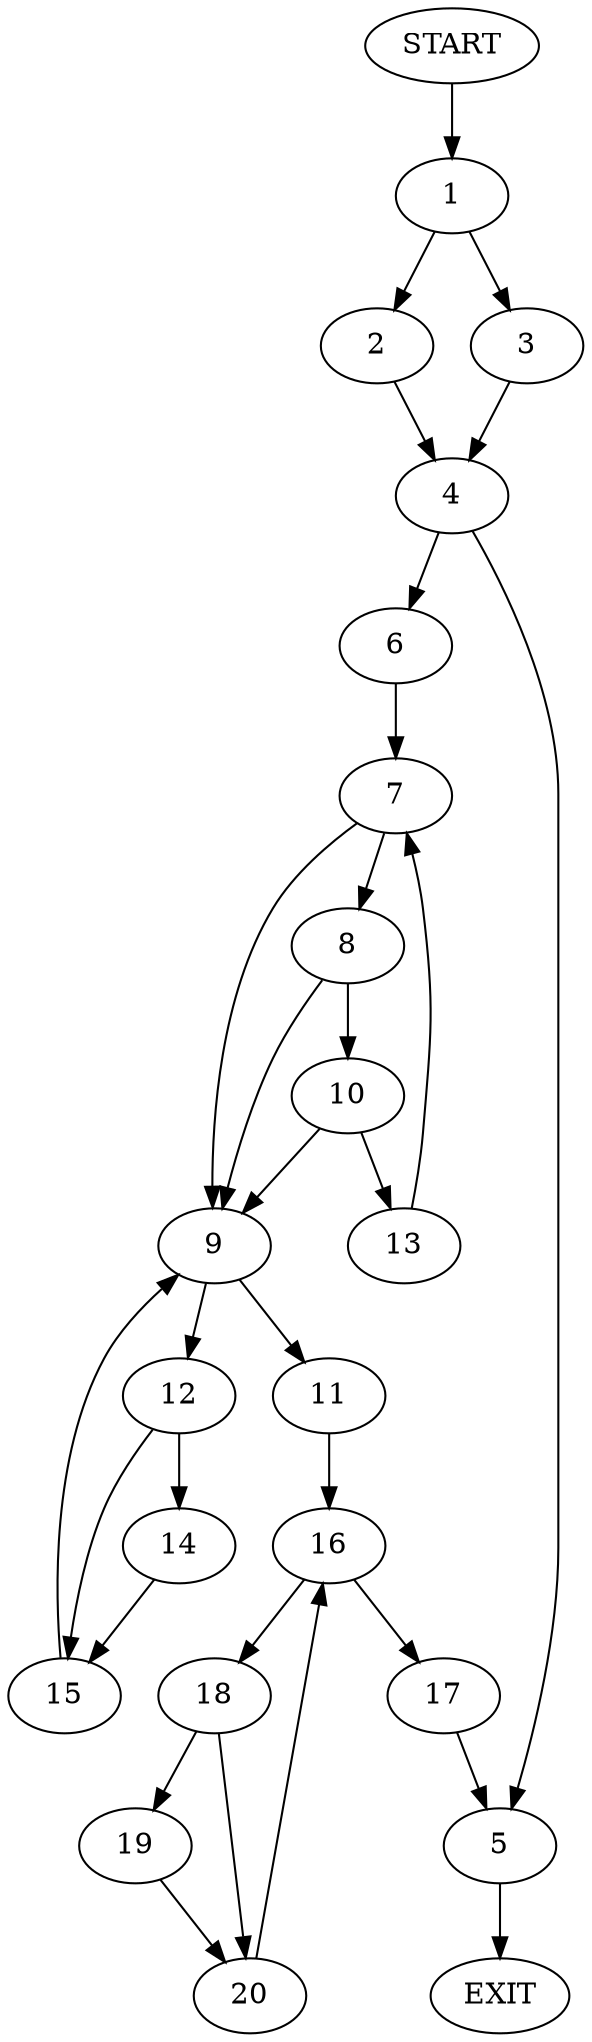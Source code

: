 digraph {
0 [label="START"]
21 [label="EXIT"]
0 -> 1
1 -> 2
1 -> 3
2 -> 4
3 -> 4
4 -> 5
4 -> 6
5 -> 21
6 -> 7
7 -> 8
7 -> 9
8 -> 10
8 -> 9
9 -> 11
9 -> 12
10 -> 13
10 -> 9
13 -> 7
12 -> 14
12 -> 15
11 -> 16
14 -> 15
15 -> 9
16 -> 17
16 -> 18
18 -> 19
18 -> 20
17 -> 5
19 -> 20
20 -> 16
}

